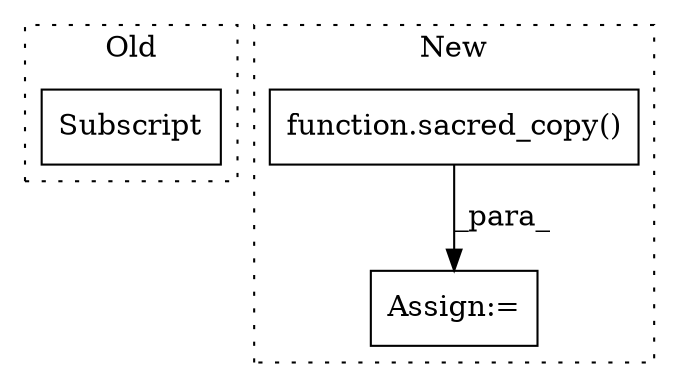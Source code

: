 digraph G {
subgraph cluster0 {
1 [label="Subscript" a="63" s="2105,0" l="11,0" shape="box"];
label = "Old";
style="dotted";
}
subgraph cluster1 {
2 [label="function.sacred_copy()" a="75" s="2157,2181" l="12,1" shape="box"];
3 [label="Assign:=" a="68" s="2750" l="3" shape="box"];
label = "New";
style="dotted";
}
2 -> 3 [label="_para_"];
}